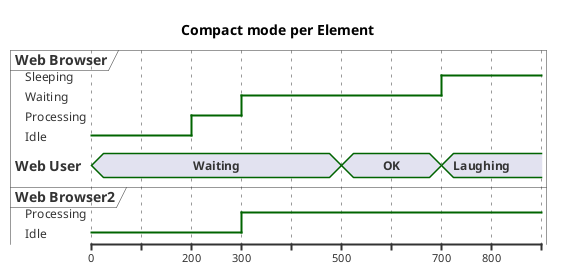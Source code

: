 @startuml
title Compact mode per Element

robust "Web Browser" as WB
compact concise "Web User" as WU
robust "Web Browser2" as WB2

@0
WU is Waiting
WB is Idle
WB2 is Idle

@200
WB is Processing

@300
WB is Waiting
WB2 is Processing

@500
WU is OK

@700
WB is Sleeping
WU is Laughing

@800

@enduml